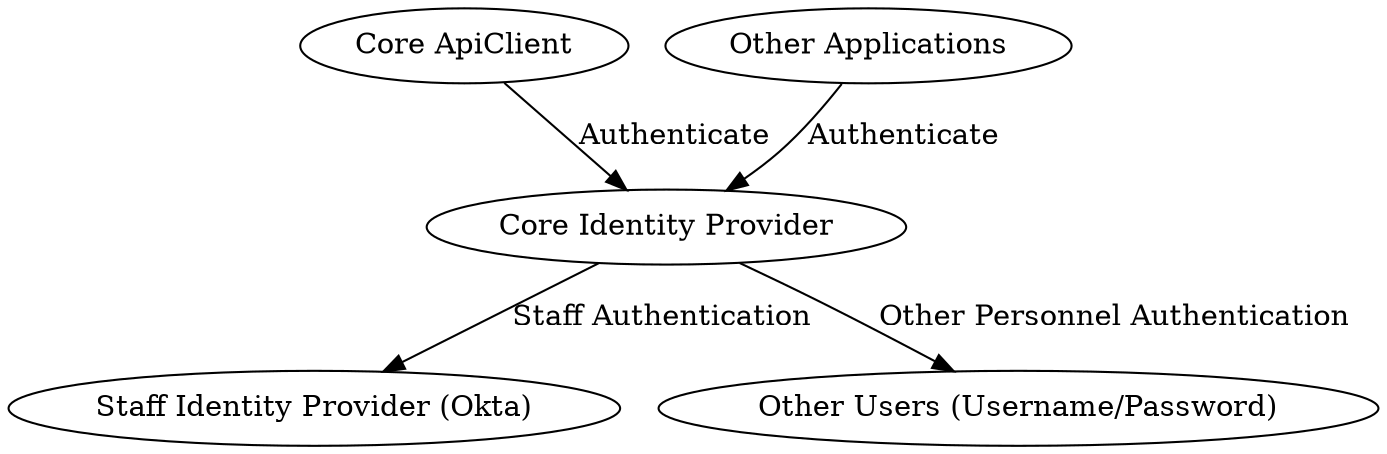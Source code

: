 digraph A {

  idp [label="Staff Identity Provider (Okta)"]

  pwd [label="Other Users (Username/Password)"]

  server [label="Core Identity Provider"]

  client [label="Core ApiClient"]

  otherApps [label="Other Applications"]

  client -> server [label="Authenticate"]

  server -> idp [label="Staff Authentication"]

  server -> pwd [label="Other Personnel Authentication"]

  otherApps -> server [label="Authenticate"]

}
